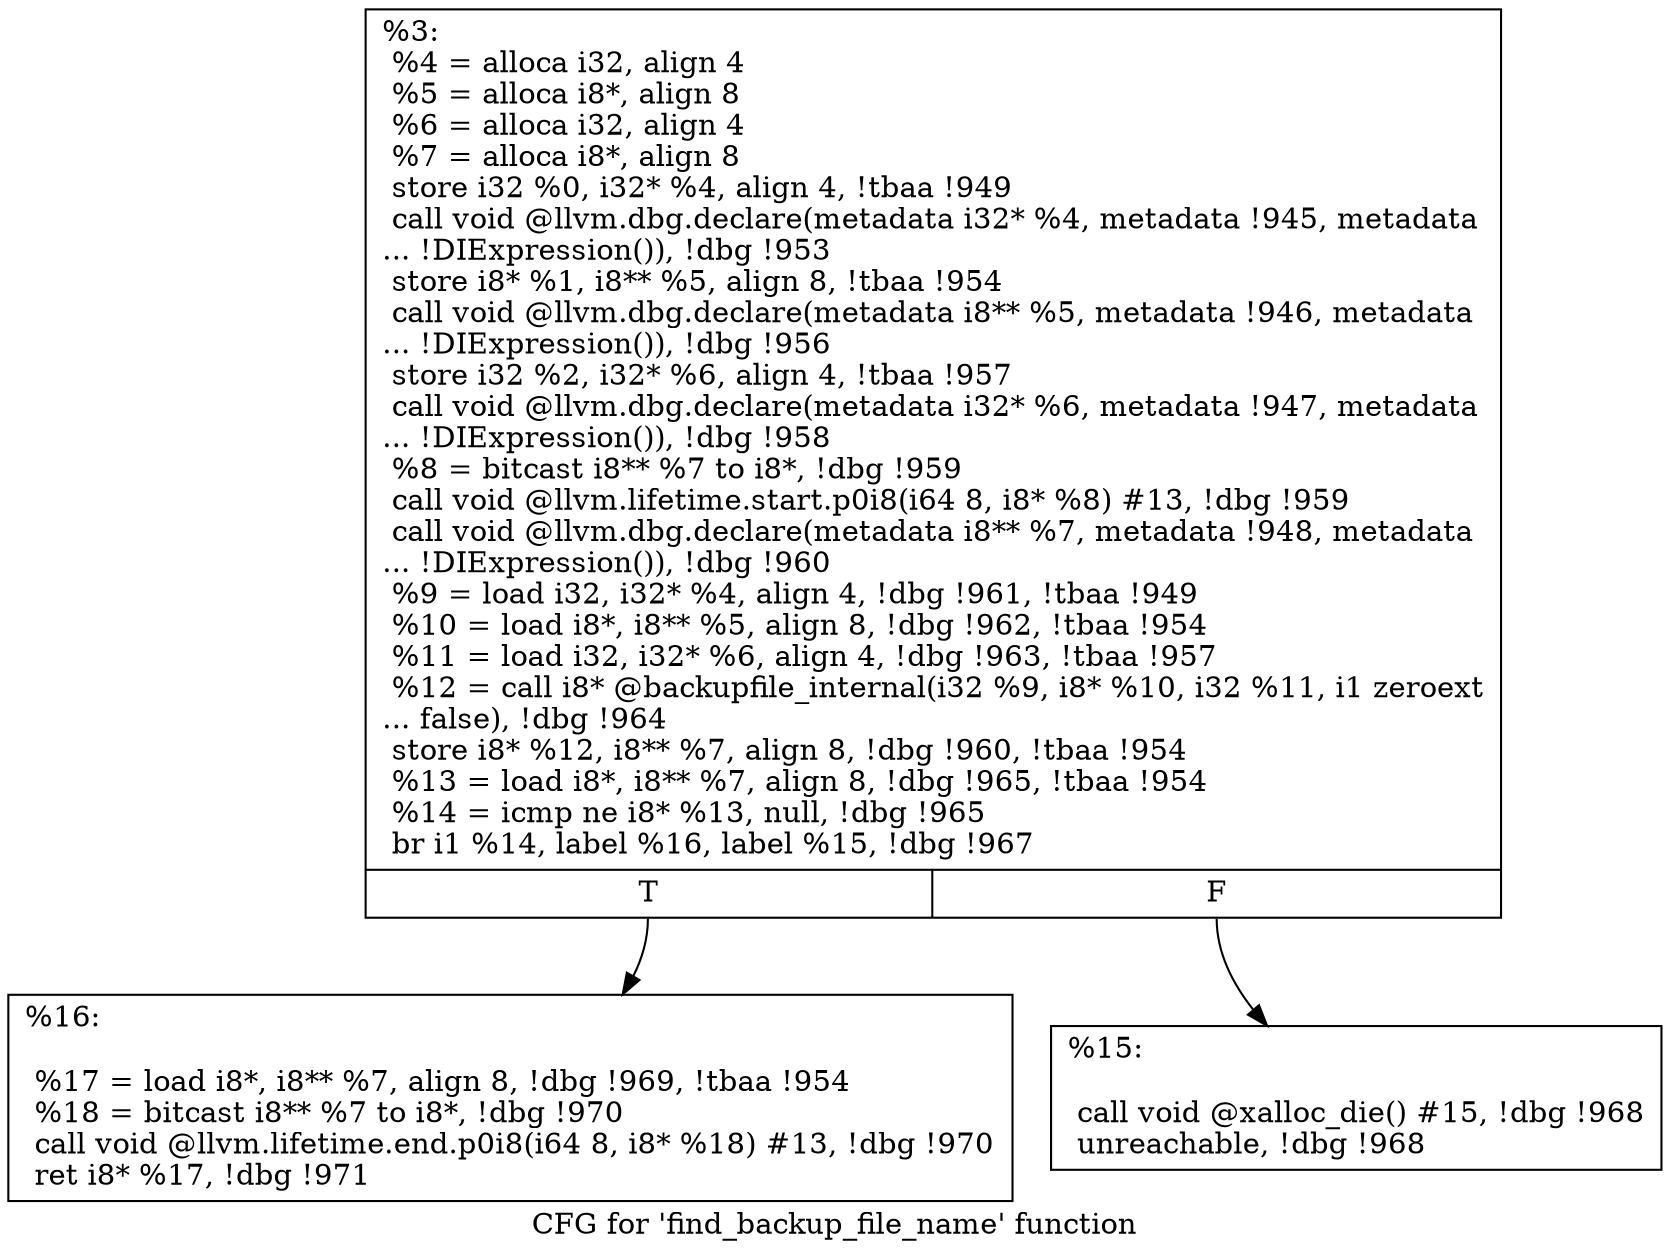 digraph "CFG for 'find_backup_file_name' function" {
	label="CFG for 'find_backup_file_name' function";

	Node0x23eeac0 [shape=record,label="{%3:\l  %4 = alloca i32, align 4\l  %5 = alloca i8*, align 8\l  %6 = alloca i32, align 4\l  %7 = alloca i8*, align 8\l  store i32 %0, i32* %4, align 4, !tbaa !949\l  call void @llvm.dbg.declare(metadata i32* %4, metadata !945, metadata\l... !DIExpression()), !dbg !953\l  store i8* %1, i8** %5, align 8, !tbaa !954\l  call void @llvm.dbg.declare(metadata i8** %5, metadata !946, metadata\l... !DIExpression()), !dbg !956\l  store i32 %2, i32* %6, align 4, !tbaa !957\l  call void @llvm.dbg.declare(metadata i32* %6, metadata !947, metadata\l... !DIExpression()), !dbg !958\l  %8 = bitcast i8** %7 to i8*, !dbg !959\l  call void @llvm.lifetime.start.p0i8(i64 8, i8* %8) #13, !dbg !959\l  call void @llvm.dbg.declare(metadata i8** %7, metadata !948, metadata\l... !DIExpression()), !dbg !960\l  %9 = load i32, i32* %4, align 4, !dbg !961, !tbaa !949\l  %10 = load i8*, i8** %5, align 8, !dbg !962, !tbaa !954\l  %11 = load i32, i32* %6, align 4, !dbg !963, !tbaa !957\l  %12 = call i8* @backupfile_internal(i32 %9, i8* %10, i32 %11, i1 zeroext\l... false), !dbg !964\l  store i8* %12, i8** %7, align 8, !dbg !960, !tbaa !954\l  %13 = load i8*, i8** %7, align 8, !dbg !965, !tbaa !954\l  %14 = icmp ne i8* %13, null, !dbg !965\l  br i1 %14, label %16, label %15, !dbg !967\l|{<s0>T|<s1>F}}"];
	Node0x23eeac0:s0 -> Node0x23eebe0;
	Node0x23eeac0:s1 -> Node0x23eeb90;
	Node0x23eeb90 [shape=record,label="{%15:\l\l  call void @xalloc_die() #15, !dbg !968\l  unreachable, !dbg !968\l}"];
	Node0x23eebe0 [shape=record,label="{%16:\l\l  %17 = load i8*, i8** %7, align 8, !dbg !969, !tbaa !954\l  %18 = bitcast i8** %7 to i8*, !dbg !970\l  call void @llvm.lifetime.end.p0i8(i64 8, i8* %18) #13, !dbg !970\l  ret i8* %17, !dbg !971\l}"];
}
